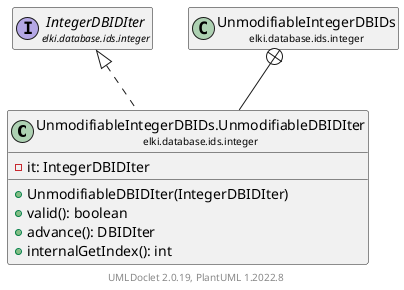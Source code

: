 @startuml
    remove .*\.(Instance|Par|Parameterizer|Factory)$
    set namespaceSeparator none
    hide empty fields
    hide empty methods

    class "<size:14>UnmodifiableIntegerDBIDs.UnmodifiableDBIDIter\n<size:10>elki.database.ids.integer" as elki.database.ids.integer.UnmodifiableIntegerDBIDs.UnmodifiableDBIDIter [[UnmodifiableIntegerDBIDs.UnmodifiableDBIDIter.html]] {
        -it: IntegerDBIDIter
        +UnmodifiableDBIDIter(IntegerDBIDIter)
        +valid(): boolean
        +advance(): DBIDIter
        +internalGetIndex(): int
    }

    interface "<size:14>IntegerDBIDIter\n<size:10>elki.database.ids.integer" as elki.database.ids.integer.IntegerDBIDIter [[IntegerDBIDIter.html]]
    class "<size:14>UnmodifiableIntegerDBIDs\n<size:10>elki.database.ids.integer" as elki.database.ids.integer.UnmodifiableIntegerDBIDs [[UnmodifiableIntegerDBIDs.html]]

    elki.database.ids.integer.IntegerDBIDIter <|.. elki.database.ids.integer.UnmodifiableIntegerDBIDs.UnmodifiableDBIDIter
    elki.database.ids.integer.UnmodifiableIntegerDBIDs +-- elki.database.ids.integer.UnmodifiableIntegerDBIDs.UnmodifiableDBIDIter

    center footer UMLDoclet 2.0.19, PlantUML 1.2022.8
@enduml

